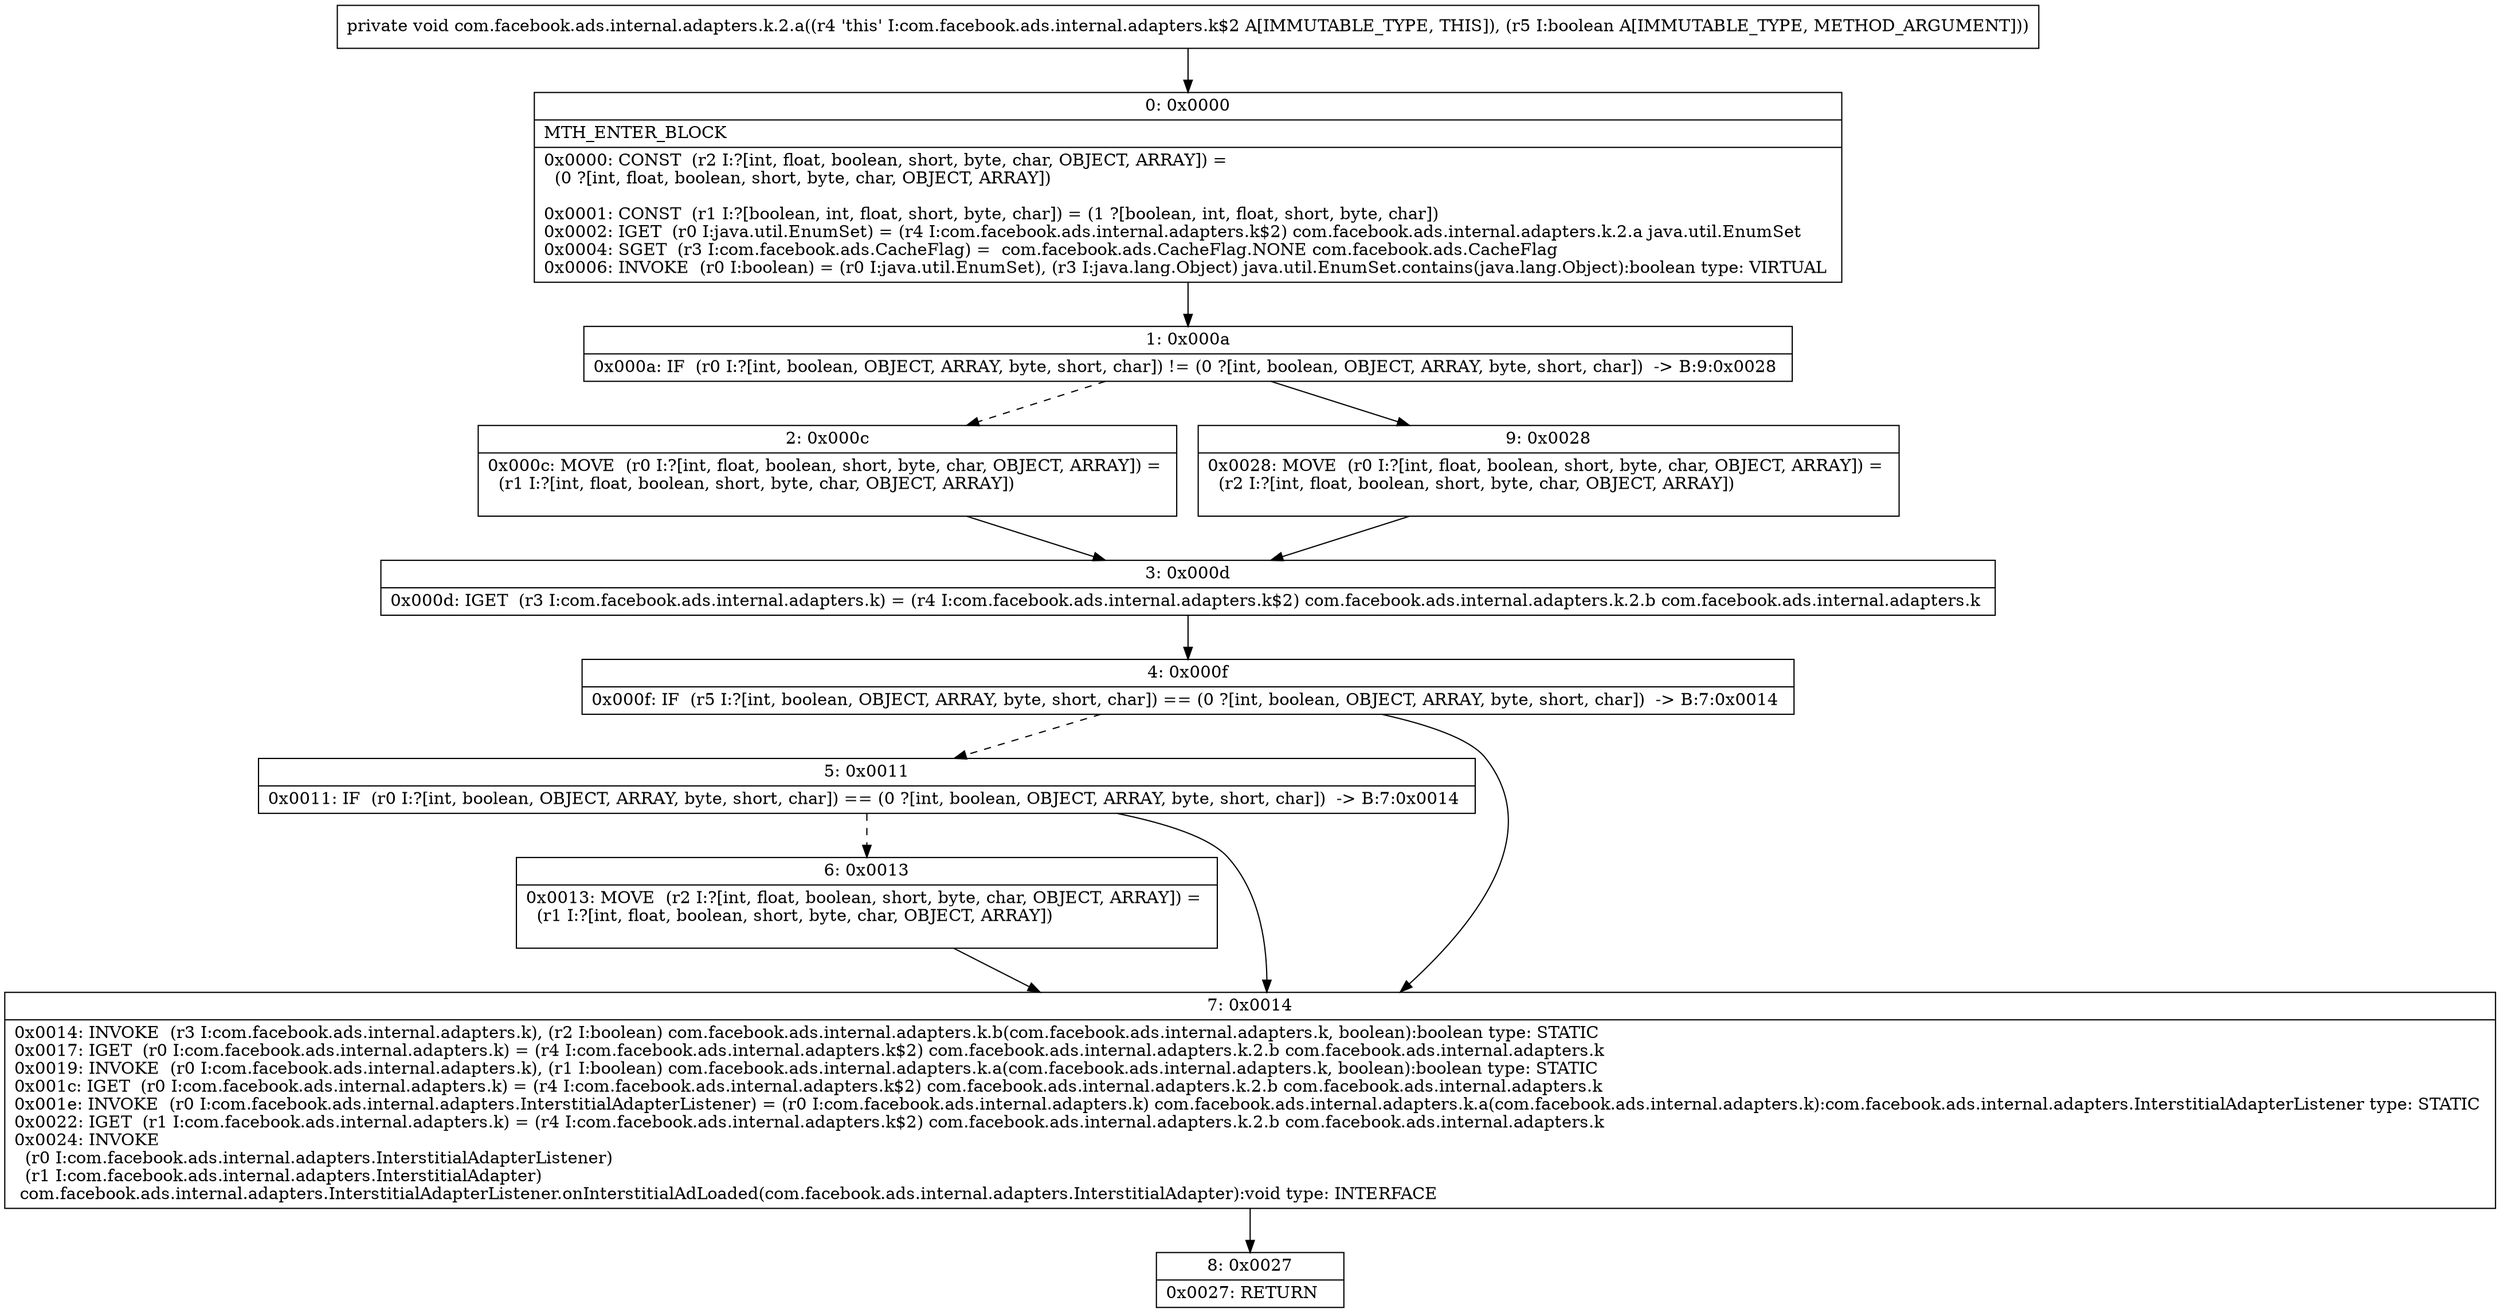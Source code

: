 digraph "CFG forcom.facebook.ads.internal.adapters.k.2.a(Z)V" {
Node_0 [shape=record,label="{0\:\ 0x0000|MTH_ENTER_BLOCK\l|0x0000: CONST  (r2 I:?[int, float, boolean, short, byte, char, OBJECT, ARRAY]) = \l  (0 ?[int, float, boolean, short, byte, char, OBJECT, ARRAY])\l \l0x0001: CONST  (r1 I:?[boolean, int, float, short, byte, char]) = (1 ?[boolean, int, float, short, byte, char]) \l0x0002: IGET  (r0 I:java.util.EnumSet) = (r4 I:com.facebook.ads.internal.adapters.k$2) com.facebook.ads.internal.adapters.k.2.a java.util.EnumSet \l0x0004: SGET  (r3 I:com.facebook.ads.CacheFlag) =  com.facebook.ads.CacheFlag.NONE com.facebook.ads.CacheFlag \l0x0006: INVOKE  (r0 I:boolean) = (r0 I:java.util.EnumSet), (r3 I:java.lang.Object) java.util.EnumSet.contains(java.lang.Object):boolean type: VIRTUAL \l}"];
Node_1 [shape=record,label="{1\:\ 0x000a|0x000a: IF  (r0 I:?[int, boolean, OBJECT, ARRAY, byte, short, char]) != (0 ?[int, boolean, OBJECT, ARRAY, byte, short, char])  \-\> B:9:0x0028 \l}"];
Node_2 [shape=record,label="{2\:\ 0x000c|0x000c: MOVE  (r0 I:?[int, float, boolean, short, byte, char, OBJECT, ARRAY]) = \l  (r1 I:?[int, float, boolean, short, byte, char, OBJECT, ARRAY])\l \l}"];
Node_3 [shape=record,label="{3\:\ 0x000d|0x000d: IGET  (r3 I:com.facebook.ads.internal.adapters.k) = (r4 I:com.facebook.ads.internal.adapters.k$2) com.facebook.ads.internal.adapters.k.2.b com.facebook.ads.internal.adapters.k \l}"];
Node_4 [shape=record,label="{4\:\ 0x000f|0x000f: IF  (r5 I:?[int, boolean, OBJECT, ARRAY, byte, short, char]) == (0 ?[int, boolean, OBJECT, ARRAY, byte, short, char])  \-\> B:7:0x0014 \l}"];
Node_5 [shape=record,label="{5\:\ 0x0011|0x0011: IF  (r0 I:?[int, boolean, OBJECT, ARRAY, byte, short, char]) == (0 ?[int, boolean, OBJECT, ARRAY, byte, short, char])  \-\> B:7:0x0014 \l}"];
Node_6 [shape=record,label="{6\:\ 0x0013|0x0013: MOVE  (r2 I:?[int, float, boolean, short, byte, char, OBJECT, ARRAY]) = \l  (r1 I:?[int, float, boolean, short, byte, char, OBJECT, ARRAY])\l \l}"];
Node_7 [shape=record,label="{7\:\ 0x0014|0x0014: INVOKE  (r3 I:com.facebook.ads.internal.adapters.k), (r2 I:boolean) com.facebook.ads.internal.adapters.k.b(com.facebook.ads.internal.adapters.k, boolean):boolean type: STATIC \l0x0017: IGET  (r0 I:com.facebook.ads.internal.adapters.k) = (r4 I:com.facebook.ads.internal.adapters.k$2) com.facebook.ads.internal.adapters.k.2.b com.facebook.ads.internal.adapters.k \l0x0019: INVOKE  (r0 I:com.facebook.ads.internal.adapters.k), (r1 I:boolean) com.facebook.ads.internal.adapters.k.a(com.facebook.ads.internal.adapters.k, boolean):boolean type: STATIC \l0x001c: IGET  (r0 I:com.facebook.ads.internal.adapters.k) = (r4 I:com.facebook.ads.internal.adapters.k$2) com.facebook.ads.internal.adapters.k.2.b com.facebook.ads.internal.adapters.k \l0x001e: INVOKE  (r0 I:com.facebook.ads.internal.adapters.InterstitialAdapterListener) = (r0 I:com.facebook.ads.internal.adapters.k) com.facebook.ads.internal.adapters.k.a(com.facebook.ads.internal.adapters.k):com.facebook.ads.internal.adapters.InterstitialAdapterListener type: STATIC \l0x0022: IGET  (r1 I:com.facebook.ads.internal.adapters.k) = (r4 I:com.facebook.ads.internal.adapters.k$2) com.facebook.ads.internal.adapters.k.2.b com.facebook.ads.internal.adapters.k \l0x0024: INVOKE  \l  (r0 I:com.facebook.ads.internal.adapters.InterstitialAdapterListener)\l  (r1 I:com.facebook.ads.internal.adapters.InterstitialAdapter)\l com.facebook.ads.internal.adapters.InterstitialAdapterListener.onInterstitialAdLoaded(com.facebook.ads.internal.adapters.InterstitialAdapter):void type: INTERFACE \l}"];
Node_8 [shape=record,label="{8\:\ 0x0027|0x0027: RETURN   \l}"];
Node_9 [shape=record,label="{9\:\ 0x0028|0x0028: MOVE  (r0 I:?[int, float, boolean, short, byte, char, OBJECT, ARRAY]) = \l  (r2 I:?[int, float, boolean, short, byte, char, OBJECT, ARRAY])\l \l}"];
MethodNode[shape=record,label="{private void com.facebook.ads.internal.adapters.k.2.a((r4 'this' I:com.facebook.ads.internal.adapters.k$2 A[IMMUTABLE_TYPE, THIS]), (r5 I:boolean A[IMMUTABLE_TYPE, METHOD_ARGUMENT])) }"];
MethodNode -> Node_0;
Node_0 -> Node_1;
Node_1 -> Node_2[style=dashed];
Node_1 -> Node_9;
Node_2 -> Node_3;
Node_3 -> Node_4;
Node_4 -> Node_5[style=dashed];
Node_4 -> Node_7;
Node_5 -> Node_6[style=dashed];
Node_5 -> Node_7;
Node_6 -> Node_7;
Node_7 -> Node_8;
Node_9 -> Node_3;
}

